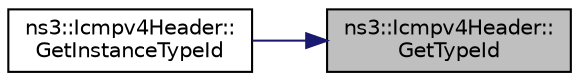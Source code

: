 digraph "ns3::Icmpv4Header::GetTypeId"
{
 // LATEX_PDF_SIZE
  edge [fontname="Helvetica",fontsize="10",labelfontname="Helvetica",labelfontsize="10"];
  node [fontname="Helvetica",fontsize="10",shape=record];
  rankdir="RL";
  Node1 [label="ns3::Icmpv4Header::\lGetTypeId",height=0.2,width=0.4,color="black", fillcolor="grey75", style="filled", fontcolor="black",tooltip="Get the type ID."];
  Node1 -> Node2 [dir="back",color="midnightblue",fontsize="10",style="solid",fontname="Helvetica"];
  Node2 [label="ns3::Icmpv4Header::\lGetInstanceTypeId",height=0.2,width=0.4,color="black", fillcolor="white", style="filled",URL="$classns3_1_1_icmpv4_header.html#aa55f3a02f75cfde693a76f3683f28fd5",tooltip="Get the most derived TypeId for this Object."];
}
